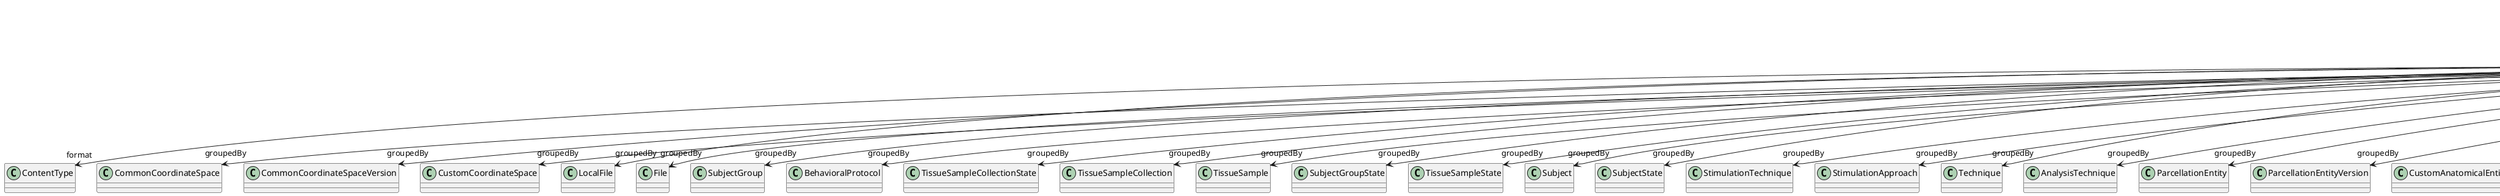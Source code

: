 @startuml
class FileBundle {
+contentDescription
+format
+groupedBy
+groupingType
+hash
+isPartOf
+name
+storageSize

}
FileBundle -d-> "format" ContentType
FileBundle -d-> "groupedBy" CommonCoordinateSpace
FileBundle -d-> "groupedBy" CommonCoordinateSpaceVersion
FileBundle -d-> "groupedBy" CustomCoordinateSpace
FileBundle -d-> "groupedBy" LocalFile
FileBundle -d-> "groupedBy" File
FileBundle -d-> "groupedBy" FileBundle
FileBundle -d-> "groupedBy" SubjectGroup
FileBundle -d-> "groupedBy" BehavioralProtocol
FileBundle -d-> "groupedBy" TissueSampleCollectionState
FileBundle -d-> "groupedBy" TissueSampleCollection
FileBundle -d-> "groupedBy" TissueSample
FileBundle -d-> "groupedBy" SubjectGroupState
FileBundle -d-> "groupedBy" TissueSampleState
FileBundle -d-> "groupedBy" Subject
FileBundle -d-> "groupedBy" SubjectState
FileBundle -d-> "groupedBy" StimulationTechnique
FileBundle -d-> "groupedBy" StimulationApproach
FileBundle -d-> "groupedBy" Technique
FileBundle -d-> "groupedBy" AnalysisTechnique
FileBundle -d-> "groupedBy" ParcellationEntity
FileBundle -d-> "groupedBy" ParcellationEntityVersion
FileBundle -d-> "groupedBy" CustomAnatomicalEntity
FileBundle -d-> "groupedBy" GeneticStrainType
FileBundle -d-> "groupedBy" TissueSampleType
FileBundle -d-> "groupedBy" OpticalStimulusType
FileBundle -d-> "groupedBy" OrganismSystem
FileBundle -d-> "groupedBy" VisualStimulusType
FileBundle -d-> "groupedBy" Disease
FileBundle -d-> "groupedBy" CellType
FileBundle -d-> "groupedBy" Species
FileBundle -d-> "groupedBy" BiologicalSex
FileBundle -d-> "groupedBy" Handedness
FileBundle -d-> "groupedBy" OrganismSubstance
FileBundle -d-> "groupedBy" BreedingType
FileBundle -d-> "groupedBy" OlfactoryStimulusType
FileBundle -d-> "groupedBy" TermSuggestion
FileBundle -d-> "groupedBy" AuditoryStimulusType
FileBundle -d-> "groupedBy" TactileStimulusType
FileBundle -d-> "groupedBy" ElectricalStimulusType
FileBundle -d-> "groupedBy" UBERONParcellation
FileBundle -d-> "groupedBy" Organ
FileBundle -d-> "groupedBy" DiseaseModel
FileBundle -d-> "groupedBy" BiologicalOrder
FileBundle -d-> "groupedBy" SubcellularEntity
FileBundle -d-> "groupedBy" GustatoryStimulusType
FileBundle -d-> "groupedBy" CellCultureType
FileBundle -d-> "groupedBy" MolecularEntity
FileBundle -d-> "groupingType" FileBundleGrouping
FileBundle -d-> "hash" Hash
FileBundle -d-> "isPartOf" FileBundle
FileBundle -d-> "isPartOf" FileRepository
FileBundle -d-> "storageSize" QuantitativeValue

@enduml